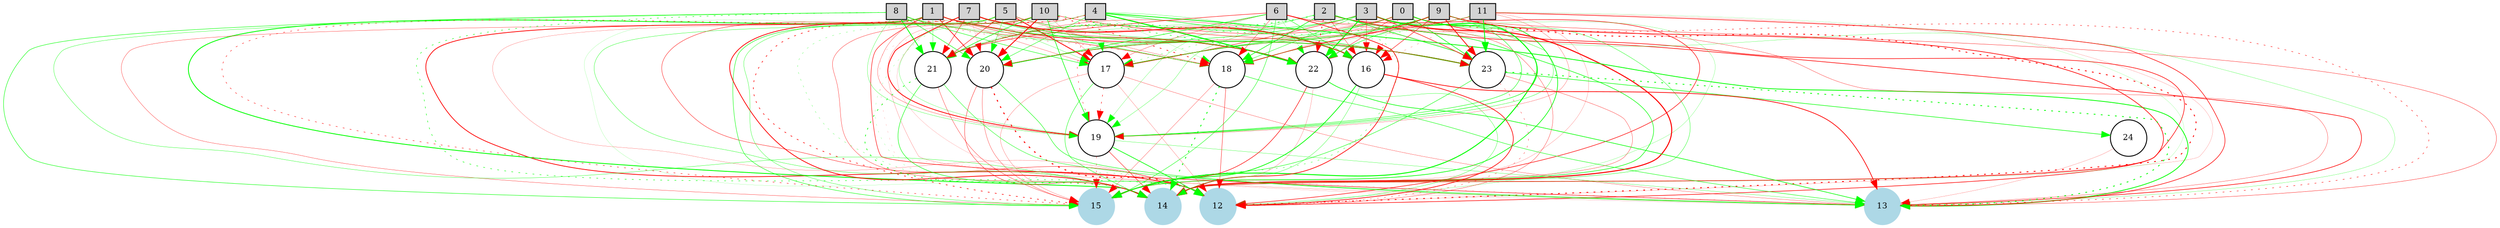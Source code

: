 digraph {
	node [fontsize=9 height=0.2 shape=circle width=0.2]
		0 [shape=box style=filled]
		1 [shape=box style=filled]
		2 [shape=box style=filled]
		3 [shape=box style=filled]
		4 [shape=box style=filled]
		5 [shape=box style=filled]
		6 [shape=box style=filled]
		7 [shape=box style=filled]
		8 [shape=box style=filled]
		9 [shape=box style=filled]
		10 [shape=box style=filled]
		11 [shape=box style=filled]
		12 [color=lightblue style=filled]
		13 [color=lightblue style=filled]
		14 [color=lightblue style=filled]
		15 [color=lightblue style=filled]
			10 -> 17 [color=red penwidth=0.18896799326 style=solid]
			0 -> 20 [color=green penwidth=0.286489177668 style=solid]
			7 -> 12 [color=red penwidth=0.182732192197 style=solid]
			19 -> 13 [color=green penwidth=0.263410622866 style=solid]
			1 -> 17 [color=red penwidth=0.234601870439 style=solid]
			19 -> 14 [color=red penwidth=0.443314273457 style=solid]
			2 -> 22 [color=red penwidth=0.816509304802 style=dotted]
			4 -> 19 [color=red penwidth=0.381650416676 style=dotted]
			9 -> 21 [color=green penwidth=0.488369565467 style=dotted]
			5 -> 18 [color=red penwidth=0.24040488337 style=solid]
			11 -> 22 [color=green penwidth=0.275557714901 style=dotted]
			10 -> 18 [color=red penwidth=0.689983370907 style=dotted]
			0 -> 17 [color=green penwidth=0.548339284219 style=solid]
			7 -> 19 [color=red penwidth=0.854439845813 style=solid]
			21 -> 12 [color=green penwidth=0.506627360141 style=solid]
			8 -> 15 [color=green penwidth=0.480741249753 style=solid]
			9 -> 14 [color=red penwidth=0.715004046802 style=solid]
			3 -> 23 [color=red penwidth=0.563082537951 style=solid]
			10 -> 13 [color=red penwidth=0.114538766688 style=solid]
			8 -> 21 [color=green penwidth=0.870711825052 style=solid]
			4 -> 16 [color=green penwidth=0.264522504014 style=solid]
			9 -> 16 [color=red penwidth=0.478565392714 style=solid]
			6 -> 23 [color=red penwidth=0.114639590793 style=solid]
			5 -> 21 [color=red penwidth=0.489318317013 style=solid]
			11 -> 21 [color=red penwidth=0.299333204594 style=solid]
			10 -> 23 [color=red penwidth=0.407088465705 style=solid]
			17 -> 13 [color=red penwidth=0.251882812554 style=solid]
			7 -> 22 [color=red penwidth=0.363571177505 style=solid]
			20 -> 14 [color=red penwidth=0.379902229779 style=solid]
			2 -> 17 [color=green penwidth=0.284678550841 style=dotted]
			21 -> 15 [color=red penwidth=0.315692749479 style=solid]
			3 -> 12 [color=green penwidth=0.184922037072 style=solid]
			1 -> 12 [color=red penwidth=0.807537067535 style=solid]
			8 -> 12 [color=green penwidth=0.512022172063 style=dotted]
			22 -> 12 [color=green penwidth=0.295072790094 style=solid]
			4 -> 15 [color=red penwidth=0.667451586153 style=dotted]
			5 -> 14 [color=green penwidth=0.327811622164 style=solid]
			3 -> 18 [color=green penwidth=0.399355454728 style=solid]
			10 -> 14 [color=red penwidth=0.824155441979 style=solid]
			8 -> 18 [color=red penwidth=0.2666430606 style=dotted]
			6 -> 13 [color=red penwidth=0.286850353616 style=solid]
			4 -> 21 [color=green penwidth=0.173164698751 style=solid]
			11 -> 15 [color=red penwidth=0.157859701293 style=solid]
			9 -> 19 [color=green penwidth=0.324976106163 style=solid]
			16 -> 13 [color=red penwidth=0.775192291187 style=solid]
			6 -> 16 [color=green penwidth=0.425562408493 style=solid]
			11 -> 16 [color=red penwidth=0.205115922161 style=dotted]
			1 -> 21 [color=green penwidth=0.290445028703 style=solid]
			7 -> 21 [color=red penwidth=0.459850767115 style=solid]
			2 -> 18 [color=green penwidth=0.609535793172 style=solid]
			18 -> 15 [color=red penwidth=0.248677345742 style=solid]
			0 -> 14 [color=green penwidth=0.357206559712 style=solid]
			1 -> 15 [color=red penwidth=0.287973092391 style=solid]
			4 -> 12 [color=green penwidth=0.154814611156 style=dotted]
			2 -> 12 [color=red penwidth=0.585704608314 style=solid]
			23 -> 12 [color=red penwidth=0.318065169014 style=dotted]
			3 -> 17 [color=red penwidth=0.459555120562 style=solid]
			6 -> 14 [color=red penwidth=0.73292332775 style=solid]
			0 -> 21 [color=red penwidth=0.379248711878 style=solid]
			7 -> 15 [color=red penwidth=0.470234650368 style=dotted]
			1 -> 16 [color=red penwidth=0.235931143549 style=solid]
			2 -> 23 [color=green penwidth=0.627772330618 style=solid]
			9 -> 20 [color=green penwidth=0.341401587051 style=solid]
			5 -> 17 [color=red penwidth=0.871766157158 style=solid]
			10 -> 19 [color=green penwidth=0.628859615568 style=solid]
			0 -> 18 [color=red penwidth=0.186255570428 style=solid]
			7 -> 18 [color=green penwidth=0.459982704477 style=solid]
			1 -> 19 [color=red penwidth=0.255014990529 style=solid]
			23 -> 24 [color=green penwidth=0.586077943251 style=solid]
			9 -> 13 [color=red penwidth=0.345865486657 style=solid]
			3 -> 22 [color=green penwidth=1.0369248368 style=solid]
			8 -> 22 [color=red penwidth=0.314181517743 style=solid]
			4 -> 17 [color=green penwidth=0.14341922173 style=solid]
			9 -> 23 [color=red penwidth=0.866065968471 style=solid]
			6 -> 20 [color=green penwidth=0.545725411136 style=solid]
			5 -> 20 [color=green penwidth=0.315028201598 style=solid]
			11 -> 20 [color=red penwidth=0.323215046758 style=solid]
			10 -> 20 [color=red penwidth=0.957609921243 style=solid]
			17 -> 12 [color=red penwidth=0.188942171936 style=solid]
			7 -> 17 [color=green penwidth=0.230688858765 style=solid]
			20 -> 15 [color=red penwidth=0.284373002616 style=solid]
			21 -> 14 [color=green penwidth=0.700182937753 style=dotted]
			3 -> 15 [color=green penwidth=1.04106345673 style=solid]
			22 -> 13 [color=green penwidth=0.656471606087 style=solid]
			5 -> 13 [color=red penwidth=0.175664194157 style=solid]
			3 -> 21 [color=green penwidth=0.426874077424 style=solid]
			10 -> 15 [color=green penwidth=0.310806412739 style=solid]
			8 -> 19 [color=green penwidth=0.264312690675 style=solid]
			4 -> 22 [color=green penwidth=1.17370700713 style=solid]
			11 -> 14 [color=green penwidth=0.121542042431 style=solid]
			9 -> 18 [color=red penwidth=0.72482794949 style=solid]
			16 -> 14 [color=green penwidth=0.292156273847 style=solid]
			6 -> 17 [color=red penwidth=0.282201065751 style=solid]
			5 -> 23 [color=red penwidth=0.1019235813 style=solid]
			11 -> 19 [color=red penwidth=0.21792145127 style=solid]
			1 -> 20 [color=red penwidth=0.705730908046 style=solid]
			17 -> 15 [color=red penwidth=0.202279511934 style=solid]
			7 -> 20 [color=red penwidth=0.134609923889 style=solid]
			20 -> 12 [color=red penwidth=1.13893230718 style=dotted]
			2 -> 19 [color=green penwidth=0.254164952669 style=solid]
			18 -> 12 [color=red penwidth=0.399042678982 style=solid]
			0 -> 15 [color=green penwidth=0.710573480772 style=solid]
			1 -> 14 [color=green penwidth=0.905022378929 style=solid]
			22 -> 14 [color=red penwidth=0.178647812838 style=solid]
			4 -> 13 [color=green penwidth=0.839404704445 style=solid]
			2 -> 13 [color=red penwidth=0.658833426624 style=solid]
			23 -> 15 [color=green penwidth=0.457824970043 style=solid]
			3 -> 16 [color=red penwidth=0.338021000633 style=solid]
			8 -> 16 [color=green penwidth=0.222468689344 style=solid]
			6 -> 15 [color=green penwidth=0.427644860378 style=solid]
			11 -> 13 [color=red penwidth=0.624485272536 style=solid]
			0 -> 22 [color=red penwidth=0.384059626573 style=solid]
			7 -> 14 [color=green penwidth=0.118282176113 style=solid]
			6 -> 18 [color=red penwidth=0.318969725717 style=solid]
			1 -> 23 [color=red penwidth=0.6724434677 style=solid]
			2 -> 20 [color=green penwidth=0.218623133021 style=solid]
			0 -> 12 [color=red penwidth=0.639080212853 style=solid]
			2 -> 14 [color=green penwidth=0.585899646429 style=solid]
			5 -> 16 [color=red penwidth=0.111054672156 style=solid]
			19 -> 15 [color=red penwidth=0.329601448384 style=dotted]
			10 -> 16 [color=green penwidth=0.42366238693 style=dotted]
			0 -> 19 [color=green penwidth=0.528667945462 style=solid]
			7 -> 13 [color=red penwidth=0.110364362102 style=dotted]
			1 -> 18 [color=red penwidth=0.425160597773 style=solid]
			24 -> 13 [color=red penwidth=0.162979594819 style=solid]
			9 -> 12 [color=red penwidth=0.967910246408 style=dotted]
			8 -> 23 [color=green penwidth=0.316903616327 style=solid]
			4 -> 18 [color=green penwidth=0.128804180368 style=solid]
			9 -> 22 [color=green penwidth=0.478023708327 style=solid]
			6 -> 21 [color=red penwidth=0.494379869359 style=solid]
			5 -> 19 [color=green penwidth=0.223602716186 style=solid]
			11 -> 23 [color=green penwidth=0.90223832352 style=solid]
			10 -> 21 [color=green penwidth=0.594051002294 style=solid]
			0 -> 16 [color=red penwidth=0.403052658338 style=dotted]
			7 -> 16 [color=red penwidth=1.03359427055 style=solid]
			21 -> 13 [color=green penwidth=0.405833785043 style=solid]
			3 -> 14 [color=red penwidth=1.12352429867 style=solid]
			8 -> 14 [color=green penwidth=0.320111963395 style=solid]
			5 -> 12 [color=red penwidth=0.39520384235 style=solid]
			3 -> 20 [color=green penwidth=0.457266737744 style=solid]
			10 -> 12 [color=green penwidth=0.235774760883 style=dotted]
			8 -> 20 [color=green penwidth=0.51355351337 style=solid]
			4 -> 23 [color=green penwidth=0.524057722546 style=solid]
			9 -> 17 [color=green penwidth=0.5928077935 style=solid]
			16 -> 15 [color=green penwidth=0.79385697243 style=solid]
			6 -> 22 [color=green penwidth=0.185886431895 style=solid]
			5 -> 22 [color=green penwidth=0.35323322016 style=solid]
			19 -> 12 [color=green penwidth=0.712087988754 style=solid]
			11 -> 18 [color=green penwidth=0.182768113236 style=solid]
			10 -> 22 [color=green penwidth=0.591857490941 style=dotted]
			17 -> 14 [color=green penwidth=0.426642328006 style=solid]
			7 -> 23 [color=green penwidth=0.523595197635 style=solid]
			20 -> 13 [color=green penwidth=0.475400440574 style=solid]
			2 -> 16 [color=red penwidth=0.327097632728 style=solid]
			18 -> 13 [color=green penwidth=0.462284149021 style=solid]
			17 -> 19 [color=red penwidth=0.495377821281 style=dotted]
			3 -> 13 [color=green penwidth=0.222711401801 style=solid]
			1 -> 13 [color=red penwidth=0.523058280002 style=solid]
			22 -> 15 [color=red penwidth=0.57343607937 style=solid]
			4 -> 14 [color=red penwidth=0.318429566738 style=solid]
			23 -> 14 [color=red penwidth=0.286631361266 style=solid]
			5 -> 15 [color=green penwidth=0.468405427658 style=solid]
			3 -> 19 [color=green penwidth=0.456871241057 style=solid]
			8 -> 17 [color=green penwidth=0.475132358012 style=solid]
			6 -> 12 [color=red penwidth=0.29561878272 style=solid]
			4 -> 20 [color=green penwidth=0.415903248021 style=solid]
			11 -> 12 [color=red penwidth=0.138062615493 style=solid]
			0 -> 23 [color=green penwidth=0.624149484281 style=solid]
			16 -> 12 [color=red penwidth=0.719742636878 style=solid]
			6 -> 19 [color=green penwidth=0.199929628675 style=solid]
			11 -> 17 [color=red penwidth=0.185317177359 style=solid]
			1 -> 22 [color=green penwidth=0.729245312213 style=solid]
			2 -> 21 [color=green penwidth=0.675055360465 style=dotted]
			18 -> 14 [color=green penwidth=0.936764274468 style=dotted]
			0 -> 13 [color=red penwidth=0.470340227569 style=dotted]
			2 -> 15 [color=green penwidth=0.36029450969 style=dotted]
			23 -> 13 [color=green penwidth=0.90816666694 style=dotted]
}